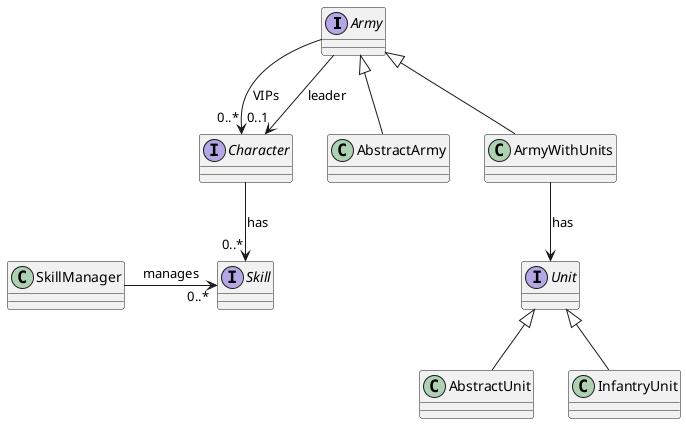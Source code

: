 @startuml
interface Army
interface Character
interface Skill
interface Unit

Army <|-- AbstractArmy
Army <|-- ArmyWithUnits
Army --> "0..*" Character : VIPs
Army --> "0..1" Character : leader
ArmyWithUnits --> Unit : has

Character --> "0..*" Skill: has

SkillManager -right-> "0..*" Skill: manages

Unit <|-- AbstractUnit
Unit <|-- InfantryUnit
@enduml